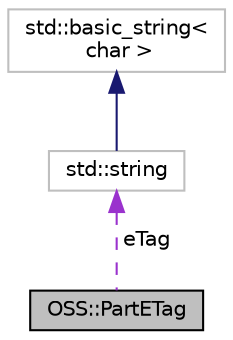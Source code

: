 digraph "OSS::PartETag"
{
  edge [fontname="Helvetica",fontsize="10",labelfontname="Helvetica",labelfontsize="10"];
  node [fontname="Helvetica",fontsize="10",shape=record];
  Node1 [label="OSS::PartETag",height=0.2,width=0.4,color="black", fillcolor="grey75", style="filled" fontcolor="black"];
  Node2 -> Node1 [dir="back",color="darkorchid3",fontsize="10",style="dashed",label=" eTag" ,fontname="Helvetica"];
  Node2 [label="std::string",height=0.2,width=0.4,color="grey75", fillcolor="white", style="filled",tooltip="STL class."];
  Node3 -> Node2 [dir="back",color="midnightblue",fontsize="10",style="solid",fontname="Helvetica"];
  Node3 [label="std::basic_string\<\l char \>",height=0.2,width=0.4,color="grey75", fillcolor="white", style="filled",tooltip="STL class."];
}

